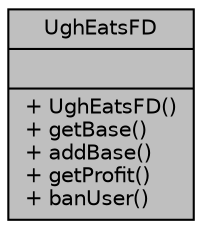 digraph "UghEatsFD"
{
 // LATEX_PDF_SIZE
  edge [fontname="Helvetica",fontsize="10",labelfontname="Helvetica",labelfontsize="10"];
  node [fontname="Helvetica",fontsize="10",shape=record];
  Node1 [label="{UghEatsFD\n||+ UghEatsFD()\l+ getBase()\l+ addBase()\l+ getProfit()\l+ banUser()\l}",height=0.2,width=0.4,color="black", fillcolor="grey75", style="filled", fontcolor="black",tooltip=" "];
}
